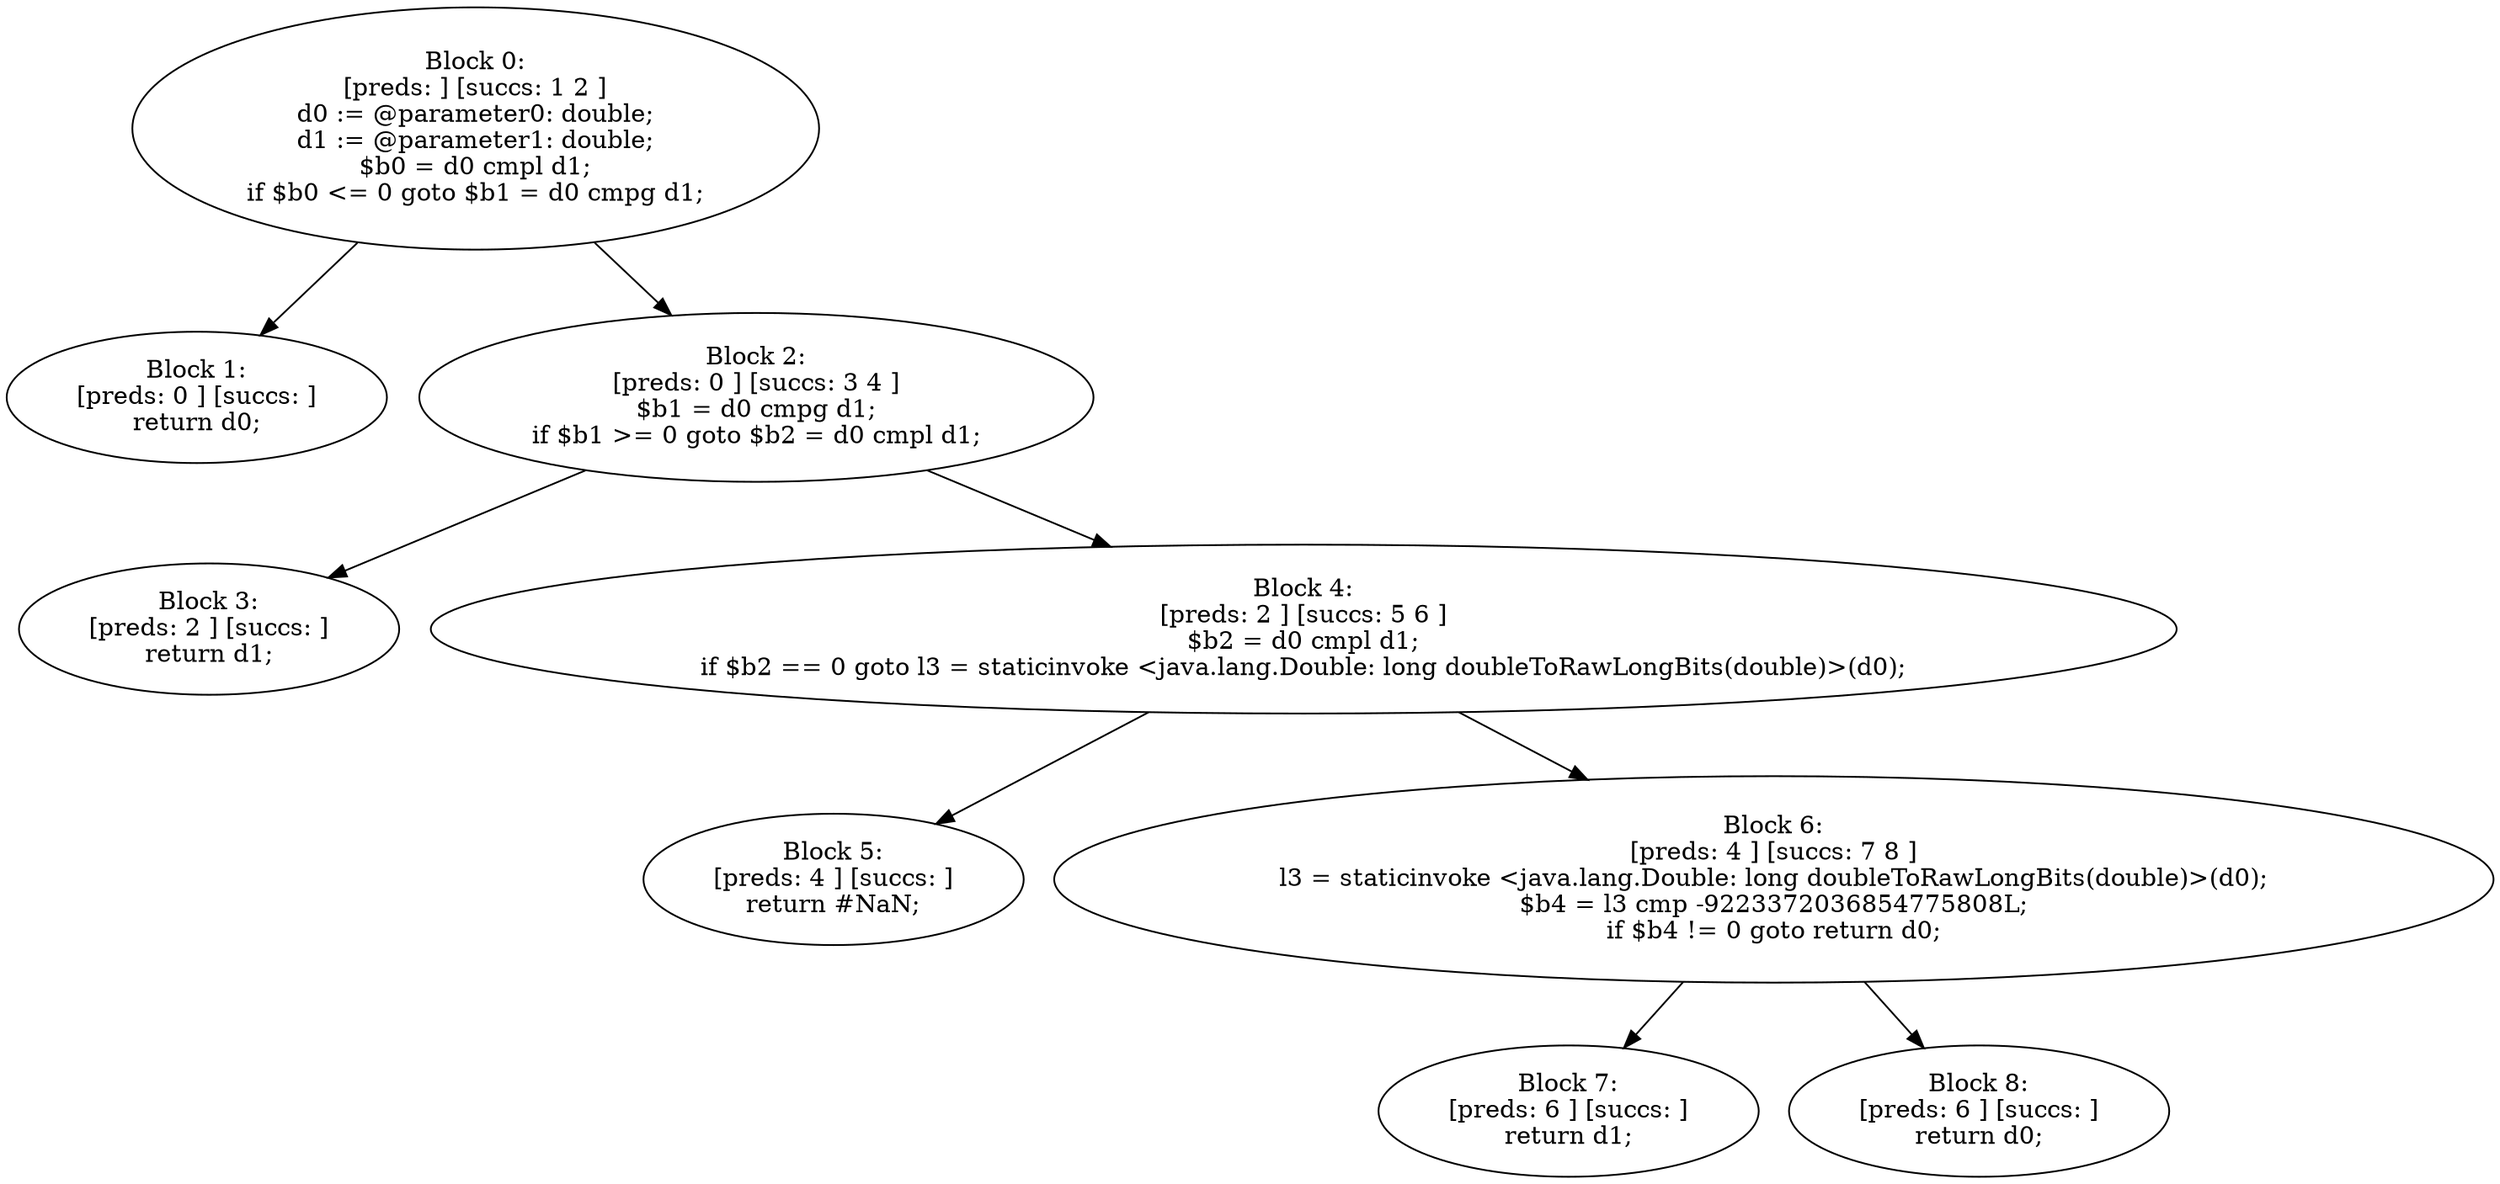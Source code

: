 digraph "unitGraph" {
    "Block 0:
[preds: ] [succs: 1 2 ]
d0 := @parameter0: double;
d1 := @parameter1: double;
$b0 = d0 cmpl d1;
if $b0 <= 0 goto $b1 = d0 cmpg d1;
"
    "Block 1:
[preds: 0 ] [succs: ]
return d0;
"
    "Block 2:
[preds: 0 ] [succs: 3 4 ]
$b1 = d0 cmpg d1;
if $b1 >= 0 goto $b2 = d0 cmpl d1;
"
    "Block 3:
[preds: 2 ] [succs: ]
return d1;
"
    "Block 4:
[preds: 2 ] [succs: 5 6 ]
$b2 = d0 cmpl d1;
if $b2 == 0 goto l3 = staticinvoke <java.lang.Double: long doubleToRawLongBits(double)>(d0);
"
    "Block 5:
[preds: 4 ] [succs: ]
return #NaN;
"
    "Block 6:
[preds: 4 ] [succs: 7 8 ]
l3 = staticinvoke <java.lang.Double: long doubleToRawLongBits(double)>(d0);
$b4 = l3 cmp -9223372036854775808L;
if $b4 != 0 goto return d0;
"
    "Block 7:
[preds: 6 ] [succs: ]
return d1;
"
    "Block 8:
[preds: 6 ] [succs: ]
return d0;
"
    "Block 0:
[preds: ] [succs: 1 2 ]
d0 := @parameter0: double;
d1 := @parameter1: double;
$b0 = d0 cmpl d1;
if $b0 <= 0 goto $b1 = d0 cmpg d1;
"->"Block 1:
[preds: 0 ] [succs: ]
return d0;
";
    "Block 0:
[preds: ] [succs: 1 2 ]
d0 := @parameter0: double;
d1 := @parameter1: double;
$b0 = d0 cmpl d1;
if $b0 <= 0 goto $b1 = d0 cmpg d1;
"->"Block 2:
[preds: 0 ] [succs: 3 4 ]
$b1 = d0 cmpg d1;
if $b1 >= 0 goto $b2 = d0 cmpl d1;
";
    "Block 2:
[preds: 0 ] [succs: 3 4 ]
$b1 = d0 cmpg d1;
if $b1 >= 0 goto $b2 = d0 cmpl d1;
"->"Block 3:
[preds: 2 ] [succs: ]
return d1;
";
    "Block 2:
[preds: 0 ] [succs: 3 4 ]
$b1 = d0 cmpg d1;
if $b1 >= 0 goto $b2 = d0 cmpl d1;
"->"Block 4:
[preds: 2 ] [succs: 5 6 ]
$b2 = d0 cmpl d1;
if $b2 == 0 goto l3 = staticinvoke <java.lang.Double: long doubleToRawLongBits(double)>(d0);
";
    "Block 4:
[preds: 2 ] [succs: 5 6 ]
$b2 = d0 cmpl d1;
if $b2 == 0 goto l3 = staticinvoke <java.lang.Double: long doubleToRawLongBits(double)>(d0);
"->"Block 5:
[preds: 4 ] [succs: ]
return #NaN;
";
    "Block 4:
[preds: 2 ] [succs: 5 6 ]
$b2 = d0 cmpl d1;
if $b2 == 0 goto l3 = staticinvoke <java.lang.Double: long doubleToRawLongBits(double)>(d0);
"->"Block 6:
[preds: 4 ] [succs: 7 8 ]
l3 = staticinvoke <java.lang.Double: long doubleToRawLongBits(double)>(d0);
$b4 = l3 cmp -9223372036854775808L;
if $b4 != 0 goto return d0;
";
    "Block 6:
[preds: 4 ] [succs: 7 8 ]
l3 = staticinvoke <java.lang.Double: long doubleToRawLongBits(double)>(d0);
$b4 = l3 cmp -9223372036854775808L;
if $b4 != 0 goto return d0;
"->"Block 7:
[preds: 6 ] [succs: ]
return d1;
";
    "Block 6:
[preds: 4 ] [succs: 7 8 ]
l3 = staticinvoke <java.lang.Double: long doubleToRawLongBits(double)>(d0);
$b4 = l3 cmp -9223372036854775808L;
if $b4 != 0 goto return d0;
"->"Block 8:
[preds: 6 ] [succs: ]
return d0;
";
}

